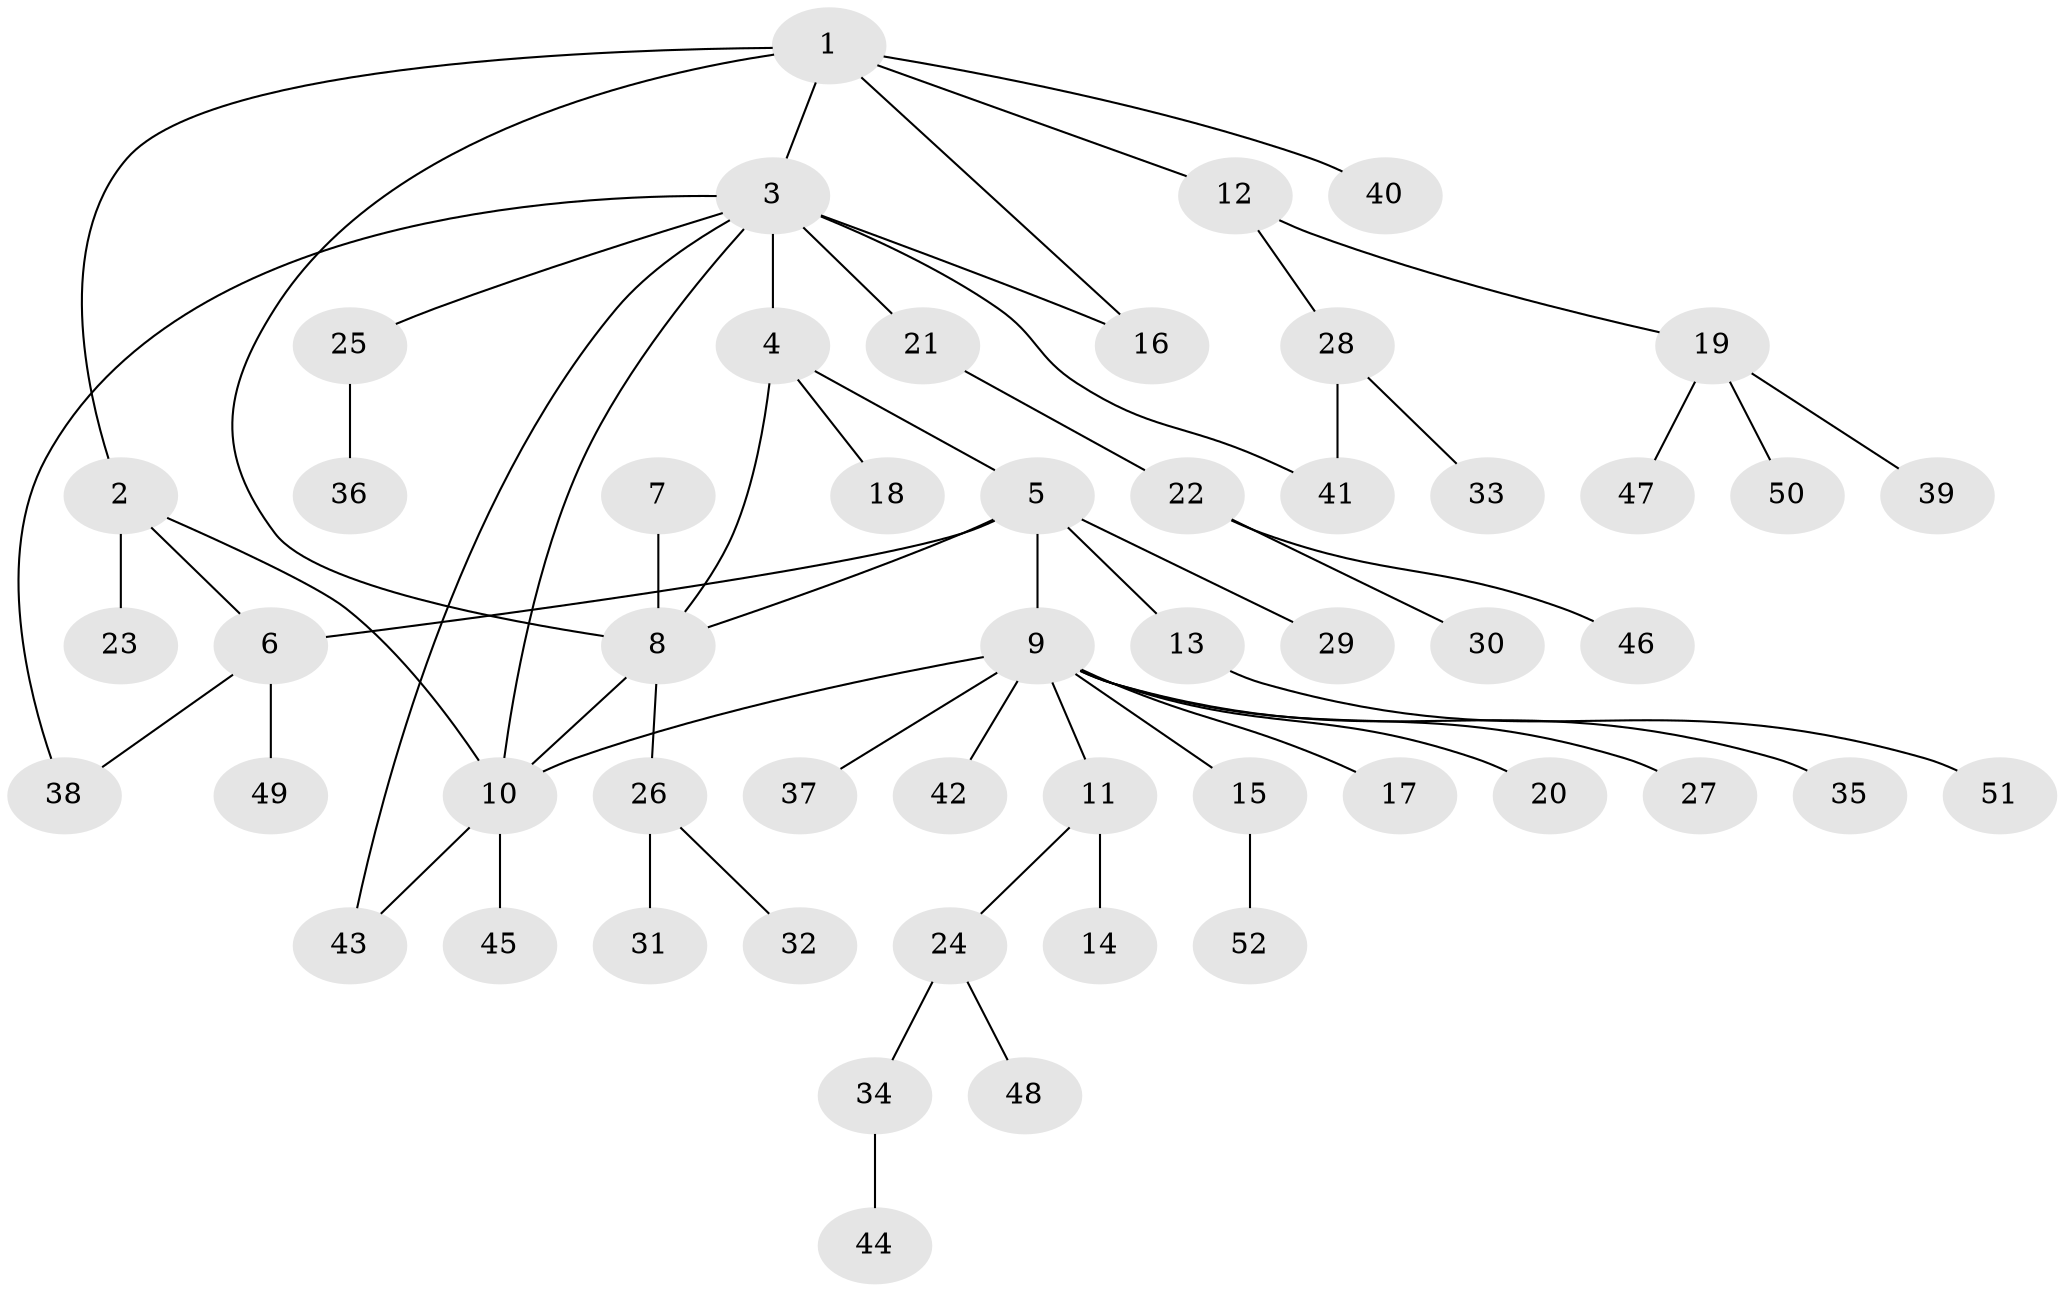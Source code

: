 // Generated by graph-tools (version 1.1) at 2025/15/03/09/25 04:15:56]
// undirected, 52 vertices, 61 edges
graph export_dot {
graph [start="1"]
  node [color=gray90,style=filled];
  1;
  2;
  3;
  4;
  5;
  6;
  7;
  8;
  9;
  10;
  11;
  12;
  13;
  14;
  15;
  16;
  17;
  18;
  19;
  20;
  21;
  22;
  23;
  24;
  25;
  26;
  27;
  28;
  29;
  30;
  31;
  32;
  33;
  34;
  35;
  36;
  37;
  38;
  39;
  40;
  41;
  42;
  43;
  44;
  45;
  46;
  47;
  48;
  49;
  50;
  51;
  52;
  1 -- 2;
  1 -- 3;
  1 -- 8;
  1 -- 12;
  1 -- 16;
  1 -- 40;
  2 -- 6;
  2 -- 10;
  2 -- 23;
  3 -- 4;
  3 -- 10;
  3 -- 16;
  3 -- 21;
  3 -- 25;
  3 -- 38;
  3 -- 41;
  3 -- 43;
  4 -- 5;
  4 -- 8;
  4 -- 18;
  5 -- 6;
  5 -- 8;
  5 -- 9;
  5 -- 13;
  5 -- 29;
  6 -- 38;
  6 -- 49;
  7 -- 8;
  8 -- 10;
  8 -- 26;
  9 -- 10;
  9 -- 11;
  9 -- 15;
  9 -- 17;
  9 -- 20;
  9 -- 27;
  9 -- 35;
  9 -- 37;
  9 -- 42;
  10 -- 43;
  10 -- 45;
  11 -- 14;
  11 -- 24;
  12 -- 19;
  12 -- 28;
  13 -- 51;
  15 -- 52;
  19 -- 39;
  19 -- 47;
  19 -- 50;
  21 -- 22;
  22 -- 30;
  22 -- 46;
  24 -- 34;
  24 -- 48;
  25 -- 36;
  26 -- 31;
  26 -- 32;
  28 -- 33;
  28 -- 41;
  34 -- 44;
}
